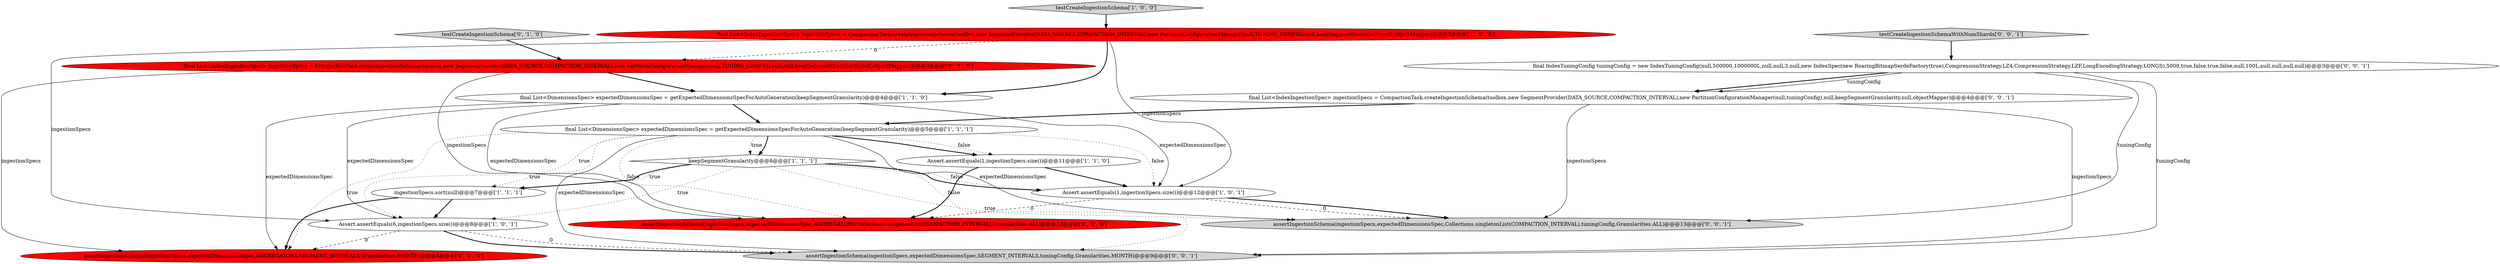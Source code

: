 digraph {
12 [style = filled, label = "assertIngestionSchema(ingestionSpecs,expectedDimensionsSpec,AGGREGATORS,SEGMENT_INTERVALS,Granularities.MONTH)@@@8@@@['0', '1', '0']", fillcolor = red, shape = ellipse image = "AAA1AAABBB2BBB"];
1 [style = filled, label = "final List<DimensionsSpec> expectedDimensionsSpec = getExpectedDimensionsSpecForAutoGeneration(keepSegmentGranularity)@@@5@@@['1', '1', '1']", fillcolor = white, shape = ellipse image = "AAA0AAABBB1BBB"];
7 [style = filled, label = "final List<DimensionsSpec> expectedDimensionsSpec = getExpectedDimensionsSpecForAutoGeneration(keepSegmentGranularity)@@@4@@@['1', '1', '0']", fillcolor = white, shape = ellipse image = "AAA0AAABBB1BBB"];
0 [style = filled, label = "keepSegmentGranularity@@@6@@@['1', '1', '1']", fillcolor = white, shape = diamond image = "AAA0AAABBB1BBB"];
10 [style = filled, label = "testCreateIngestionSchema['0', '1', '0']", fillcolor = lightgray, shape = diamond image = "AAA0AAABBB2BBB"];
13 [style = filled, label = "final IndexTuningConfig tuningConfig = new IndexTuningConfig(null,500000,1000000L,null,null,3,null,new IndexSpec(new RoaringBitmapSerdeFactory(true),CompressionStrategy.LZ4,CompressionStrategy.LZF,LongEncodingStrategy.LONGS),5000,true,false,true,false,null,100L,null,null,null,null)@@@3@@@['0', '0', '1']", fillcolor = white, shape = ellipse image = "AAA0AAABBB3BBB"];
4 [style = filled, label = "ingestionSpecs.sort(null)@@@7@@@['1', '1', '1']", fillcolor = white, shape = ellipse image = "AAA0AAABBB1BBB"];
3 [style = filled, label = "final List<IndexIngestionSpec> ingestionSpecs = CompactionTask.createIngestionSchema(toolbox,new SegmentProvider(DATA_SOURCE,COMPACTION_INTERVAL),new PartitionConfigurationManager(null,TUNING_CONFIG),null,keepSegmentGranularity,null,objectMapper)@@@3@@@['1', '0', '0']", fillcolor = red, shape = ellipse image = "AAA1AAABBB1BBB"];
2 [style = filled, label = "Assert.assertEquals(1,ingestionSpecs.size())@@@11@@@['1', '1', '0']", fillcolor = white, shape = ellipse image = "AAA0AAABBB1BBB"];
5 [style = filled, label = "Assert.assertEquals(6,ingestionSpecs.size())@@@8@@@['1', '0', '1']", fillcolor = white, shape = ellipse image = "AAA0AAABBB1BBB"];
8 [style = filled, label = "Assert.assertEquals(1,ingestionSpecs.size())@@@12@@@['1', '0', '1']", fillcolor = white, shape = ellipse image = "AAA0AAABBB1BBB"];
9 [style = filled, label = "final List<IndexIngestionSpec> ingestionSpecs = CompactionTask.createIngestionSchema(toolbox,new SegmentProvider(DATA_SOURCE,COMPACTION_INTERVAL),new PartitionConfigurationManager(null,TUNING_CONFIG),null,null,keepSegmentGranularity,null,objectMapper)@@@3@@@['0', '1', '0']", fillcolor = red, shape = ellipse image = "AAA1AAABBB2BBB"];
11 [style = filled, label = "assertIngestionSchema(ingestionSpecs,expectedDimensionsSpec,AGGREGATORS,Collections.singletonList(COMPACTION_INTERVAL),Granularities.ALL)@@@12@@@['0', '1', '0']", fillcolor = red, shape = ellipse image = "AAA1AAABBB2BBB"];
15 [style = filled, label = "assertIngestionSchema(ingestionSpecs,expectedDimensionsSpec,Collections.singletonList(COMPACTION_INTERVAL),tuningConfig,Granularities.ALL)@@@13@@@['0', '0', '1']", fillcolor = lightgray, shape = ellipse image = "AAA0AAABBB3BBB"];
16 [style = filled, label = "final List<IndexIngestionSpec> ingestionSpecs = CompactionTask.createIngestionSchema(toolbox,new SegmentProvider(DATA_SOURCE,COMPACTION_INTERVAL),new PartitionConfigurationManager(null,tuningConfig),null,keepSegmentGranularity,null,objectMapper)@@@4@@@['0', '0', '1']", fillcolor = white, shape = ellipse image = "AAA0AAABBB3BBB"];
14 [style = filled, label = "testCreateIngestionSchemaWithNumShards['0', '0', '1']", fillcolor = lightgray, shape = diamond image = "AAA0AAABBB3BBB"];
6 [style = filled, label = "testCreateIngestionSchema['1', '0', '0']", fillcolor = lightgray, shape = diamond image = "AAA0AAABBB1BBB"];
17 [style = filled, label = "assertIngestionSchema(ingestionSpecs,expectedDimensionsSpec,SEGMENT_INTERVALS,tuningConfig,Granularities.MONTH)@@@9@@@['0', '0', '1']", fillcolor = lightgray, shape = ellipse image = "AAA0AAABBB3BBB"];
9->11 [style = solid, label="ingestionSpecs"];
6->3 [style = bold, label=""];
13->15 [style = solid, label="tuningConfig"];
5->12 [style = dashed, label="0"];
7->1 [style = bold, label=""];
0->5 [style = dotted, label="true"];
8->15 [style = bold, label=""];
13->17 [style = solid, label="tuningConfig"];
0->8 [style = dotted, label="false"];
7->11 [style = solid, label="expectedDimensionsSpec"];
0->4 [style = dotted, label="true"];
8->15 [style = dashed, label="0"];
1->4 [style = dotted, label="true"];
1->0 [style = bold, label=""];
9->7 [style = bold, label=""];
5->17 [style = bold, label=""];
1->17 [style = solid, label="expectedDimensionsSpec"];
13->16 [style = bold, label=""];
7->12 [style = solid, label="expectedDimensionsSpec"];
9->12 [style = solid, label="ingestionSpecs"];
1->2 [style = dotted, label="false"];
7->5 [style = solid, label="expectedDimensionsSpec"];
3->8 [style = solid, label="ingestionSpecs"];
0->15 [style = dotted, label="false"];
16->17 [style = solid, label="ingestionSpecs"];
1->8 [style = dotted, label="false"];
5->17 [style = dashed, label="0"];
3->7 [style = bold, label=""];
16->1 [style = bold, label=""];
0->4 [style = bold, label=""];
3->5 [style = solid, label="ingestionSpecs"];
1->11 [style = dotted, label="false"];
3->9 [style = dashed, label="0"];
1->12 [style = dotted, label="true"];
0->8 [style = bold, label=""];
16->15 [style = solid, label="ingestionSpecs"];
4->12 [style = bold, label=""];
0->17 [style = dotted, label="true"];
1->2 [style = bold, label=""];
10->9 [style = bold, label=""];
13->16 [style = solid, label="tuningConfig"];
1->0 [style = dotted, label="true"];
14->13 [style = bold, label=""];
8->11 [style = dashed, label="0"];
1->15 [style = solid, label="expectedDimensionsSpec"];
4->5 [style = bold, label=""];
2->11 [style = bold, label=""];
1->5 [style = dotted, label="true"];
7->8 [style = solid, label="expectedDimensionsSpec"];
2->8 [style = bold, label=""];
}
